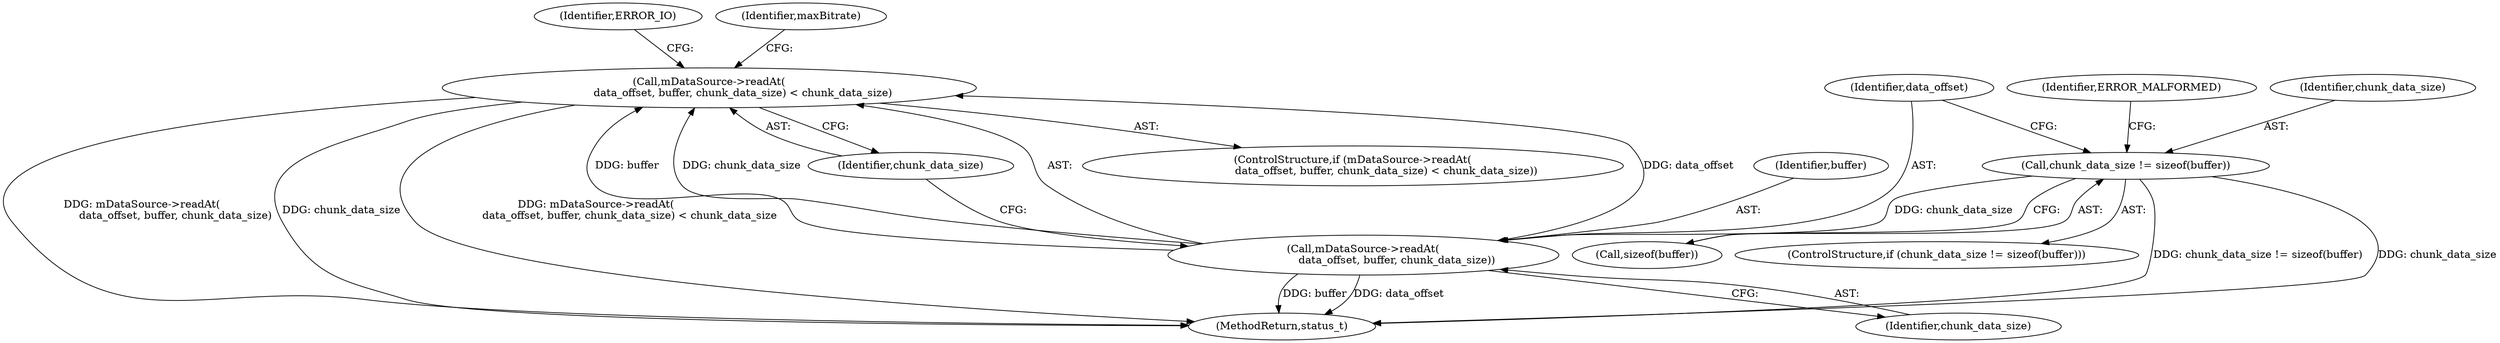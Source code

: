 digraph "0_Android_8a3a2f6ea7defe1a81bb32b3c9f3537f84749b9d@API" {
"1002785" [label="(Call,mDataSource->readAt(\n                    data_offset, buffer, chunk_data_size) < chunk_data_size)"];
"1002786" [label="(Call,mDataSource->readAt(\n                    data_offset, buffer, chunk_data_size))"];
"1002777" [label="(Call,chunk_data_size != sizeof(buffer))"];
"1002783" [label="(Identifier,ERROR_MALFORMED)"];
"1002786" [label="(Call,mDataSource->readAt(\n                    data_offset, buffer, chunk_data_size))"];
"1002779" [label="(Call,sizeof(buffer))"];
"1002789" [label="(Identifier,chunk_data_size)"];
"1003923" [label="(MethodReturn,status_t)"];
"1002793" [label="(Identifier,ERROR_IO)"];
"1002776" [label="(ControlStructure,if (chunk_data_size != sizeof(buffer)))"];
"1002796" [label="(Identifier,maxBitrate)"];
"1002778" [label="(Identifier,chunk_data_size)"];
"1002790" [label="(Identifier,chunk_data_size)"];
"1002788" [label="(Identifier,buffer)"];
"1002785" [label="(Call,mDataSource->readAt(\n                    data_offset, buffer, chunk_data_size) < chunk_data_size)"];
"1002777" [label="(Call,chunk_data_size != sizeof(buffer))"];
"1002787" [label="(Identifier,data_offset)"];
"1002784" [label="(ControlStructure,if (mDataSource->readAt(\n                    data_offset, buffer, chunk_data_size) < chunk_data_size))"];
"1002785" -> "1002784"  [label="AST: "];
"1002785" -> "1002790"  [label="CFG: "];
"1002786" -> "1002785"  [label="AST: "];
"1002790" -> "1002785"  [label="AST: "];
"1002793" -> "1002785"  [label="CFG: "];
"1002796" -> "1002785"  [label="CFG: "];
"1002785" -> "1003923"  [label="DDG: chunk_data_size"];
"1002785" -> "1003923"  [label="DDG: mDataSource->readAt(\n                    data_offset, buffer, chunk_data_size) < chunk_data_size"];
"1002785" -> "1003923"  [label="DDG: mDataSource->readAt(\n                    data_offset, buffer, chunk_data_size)"];
"1002786" -> "1002785"  [label="DDG: data_offset"];
"1002786" -> "1002785"  [label="DDG: buffer"];
"1002786" -> "1002785"  [label="DDG: chunk_data_size"];
"1002786" -> "1002789"  [label="CFG: "];
"1002787" -> "1002786"  [label="AST: "];
"1002788" -> "1002786"  [label="AST: "];
"1002789" -> "1002786"  [label="AST: "];
"1002790" -> "1002786"  [label="CFG: "];
"1002786" -> "1003923"  [label="DDG: buffer"];
"1002786" -> "1003923"  [label="DDG: data_offset"];
"1002777" -> "1002786"  [label="DDG: chunk_data_size"];
"1002777" -> "1002776"  [label="AST: "];
"1002777" -> "1002779"  [label="CFG: "];
"1002778" -> "1002777"  [label="AST: "];
"1002779" -> "1002777"  [label="AST: "];
"1002783" -> "1002777"  [label="CFG: "];
"1002787" -> "1002777"  [label="CFG: "];
"1002777" -> "1003923"  [label="DDG: chunk_data_size != sizeof(buffer)"];
"1002777" -> "1003923"  [label="DDG: chunk_data_size"];
}

